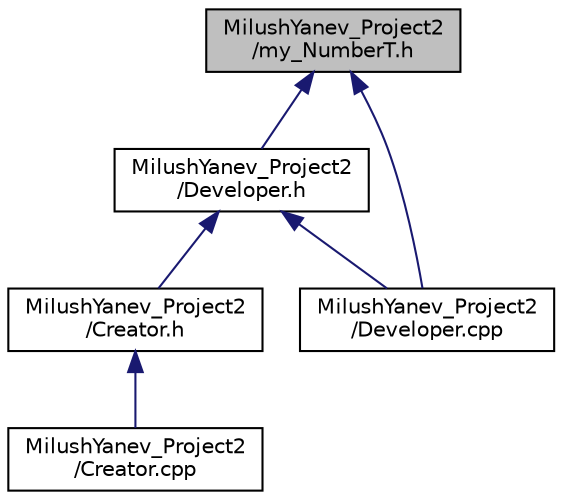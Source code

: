 digraph "MilushYanev_Project2/my_NumberT.h"
{
  edge [fontname="Helvetica",fontsize="10",labelfontname="Helvetica",labelfontsize="10"];
  node [fontname="Helvetica",fontsize="10",shape=record];
  Node1 [label="MilushYanev_Project2\l/my_NumberT.h",height=0.2,width=0.4,color="black", fillcolor="grey75", style="filled", fontcolor="black"];
  Node1 -> Node2 [dir="back",color="midnightblue",fontsize="10",style="solid",fontname="Helvetica"];
  Node2 [label="MilushYanev_Project2\l/Developer.h",height=0.2,width=0.4,color="black", fillcolor="white", style="filled",URL="$_developer_8h.html"];
  Node2 -> Node3 [dir="back",color="midnightblue",fontsize="10",style="solid",fontname="Helvetica"];
  Node3 [label="MilushYanev_Project2\l/Creator.h",height=0.2,width=0.4,color="black", fillcolor="white", style="filled",URL="$_creator_8h.html"];
  Node3 -> Node4 [dir="back",color="midnightblue",fontsize="10",style="solid",fontname="Helvetica"];
  Node4 [label="MilushYanev_Project2\l/Creator.cpp",height=0.2,width=0.4,color="black", fillcolor="white", style="filled",URL="$_creator_8cpp.html"];
  Node2 -> Node5 [dir="back",color="midnightblue",fontsize="10",style="solid",fontname="Helvetica"];
  Node5 [label="MilushYanev_Project2\l/Developer.cpp",height=0.2,width=0.4,color="black", fillcolor="white", style="filled",URL="$_developer_8cpp.html"];
  Node1 -> Node5 [dir="back",color="midnightblue",fontsize="10",style="solid",fontname="Helvetica"];
}
